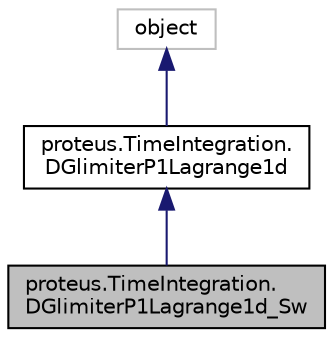 digraph "proteus.TimeIntegration.DGlimiterP1Lagrange1d_Sw"
{
 // LATEX_PDF_SIZE
  edge [fontname="Helvetica",fontsize="10",labelfontname="Helvetica",labelfontsize="10"];
  node [fontname="Helvetica",fontsize="10",shape=record];
  Node1 [label="proteus.TimeIntegration.\lDGlimiterP1Lagrange1d_Sw",height=0.2,width=0.4,color="black", fillcolor="grey75", style="filled", fontcolor="black",tooltip=" "];
  Node2 -> Node1 [dir="back",color="midnightblue",fontsize="10",style="solid",fontname="Helvetica"];
  Node2 [label="proteus.TimeIntegration.\lDGlimiterP1Lagrange1d",height=0.2,width=0.4,color="black", fillcolor="white", style="filled",URL="$da/d78/classproteus_1_1TimeIntegration_1_1DGlimiterP1Lagrange1d.html",tooltip=" "];
  Node3 -> Node2 [dir="back",color="midnightblue",fontsize="10",style="solid",fontname="Helvetica"];
  Node3 [label="object",height=0.2,width=0.4,color="grey75", fillcolor="white", style="filled",tooltip=" "];
}
